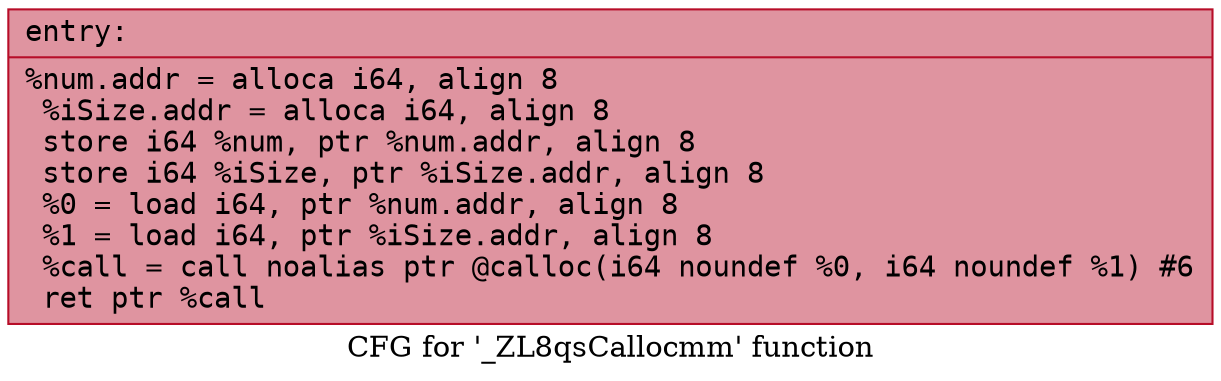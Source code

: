 digraph "CFG for '_ZL8qsCallocmm' function" {
	label="CFG for '_ZL8qsCallocmm' function";

	Node0x5592ffb953a0 [shape=record,color="#b70d28ff", style=filled, fillcolor="#b70d2870" fontname="Courier",label="{entry:\l|  %num.addr = alloca i64, align 8\l  %iSize.addr = alloca i64, align 8\l  store i64 %num, ptr %num.addr, align 8\l  store i64 %iSize, ptr %iSize.addr, align 8\l  %0 = load i64, ptr %num.addr, align 8\l  %1 = load i64, ptr %iSize.addr, align 8\l  %call = call noalias ptr @calloc(i64 noundef %0, i64 noundef %1) #6\l  ret ptr %call\l}"];
}
